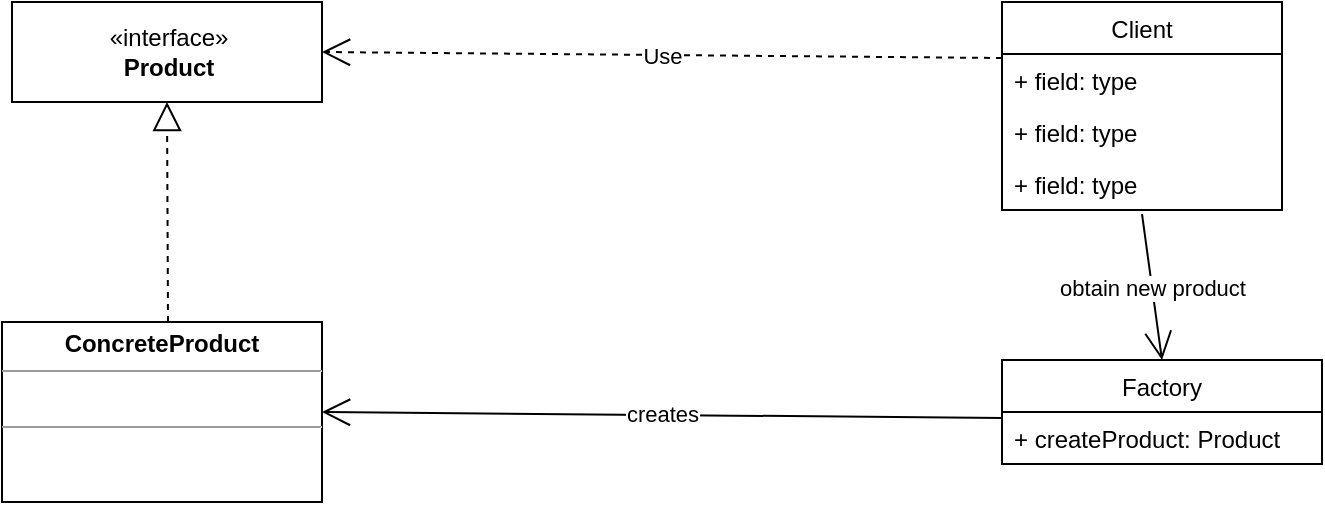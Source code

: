 <mxfile version="11.1.4" type="device"><diagram id="jxCJshNqgplc962GEOwD" name="Page-1"><mxGraphModel dx="868" dy="506" grid="1" gridSize="10" guides="1" tooltips="1" connect="1" arrows="1" fold="1" page="1" pageScale="1" pageWidth="850" pageHeight="1100" math="0" shadow="0"><root><mxCell id="0"/><mxCell id="1" parent="0"/><mxCell id="Qt1zuaHzGbEqb0cUENfY-1" value="«interface»&lt;br&gt;&lt;b&gt;Product&lt;/b&gt;" style="html=1;" parent="1" vertex="1"><mxGeometry x="45" y="40" width="155" height="50" as="geometry"/></mxCell><mxCell id="Qt1zuaHzGbEqb0cUENfY-2" value="Factory" style="swimlane;fontStyle=0;childLayout=stackLayout;horizontal=1;startSize=26;fillColor=none;horizontalStack=0;resizeParent=1;resizeParentMax=0;resizeLast=0;collapsible=1;marginBottom=0;" parent="1" vertex="1"><mxGeometry x="540" y="219" width="160" height="52" as="geometry"/></mxCell><mxCell id="Qt1zuaHzGbEqb0cUENfY-3" value="+ createProduct: Product" style="text;strokeColor=none;fillColor=none;align=left;verticalAlign=top;spacingLeft=4;spacingRight=4;overflow=hidden;rotatable=0;points=[[0,0.5],[1,0.5]];portConstraint=eastwest;" parent="Qt1zuaHzGbEqb0cUENfY-2" vertex="1"><mxGeometry y="26" width="160" height="26" as="geometry"/></mxCell><mxCell id="Qt1zuaHzGbEqb0cUENfY-6" value="&lt;p style=&quot;margin: 0px ; margin-top: 4px ; text-align: center&quot;&gt;&lt;b&gt;ConcreteProduct&lt;/b&gt;&lt;/p&gt;&lt;hr size=&quot;1&quot;&gt;&lt;p style=&quot;margin: 0px ; margin-left: 4px&quot;&gt;&lt;br&gt;&lt;/p&gt;&lt;hr size=&quot;1&quot;&gt;&lt;p style=&quot;margin: 0px ; margin-left: 4px&quot;&gt;&lt;br&gt;&lt;/p&gt;" style="verticalAlign=top;align=left;overflow=fill;fontSize=12;fontFamily=Helvetica;html=1;" parent="1" vertex="1"><mxGeometry x="40" y="200" width="160" height="90" as="geometry"/></mxCell><mxCell id="Qt1zuaHzGbEqb0cUENfY-7" value="Client" style="swimlane;fontStyle=0;childLayout=stackLayout;horizontal=1;startSize=26;fillColor=none;horizontalStack=0;resizeParent=1;resizeParentMax=0;resizeLast=0;collapsible=1;marginBottom=0;" parent="1" vertex="1"><mxGeometry x="540" y="40" width="140" height="104" as="geometry"/></mxCell><mxCell id="Qt1zuaHzGbEqb0cUENfY-8" value="+ field: type" style="text;strokeColor=none;fillColor=none;align=left;verticalAlign=top;spacingLeft=4;spacingRight=4;overflow=hidden;rotatable=0;points=[[0,0.5],[1,0.5]];portConstraint=eastwest;" parent="Qt1zuaHzGbEqb0cUENfY-7" vertex="1"><mxGeometry y="26" width="140" height="26" as="geometry"/></mxCell><mxCell id="Qt1zuaHzGbEqb0cUENfY-9" value="+ field: type" style="text;strokeColor=none;fillColor=none;align=left;verticalAlign=top;spacingLeft=4;spacingRight=4;overflow=hidden;rotatable=0;points=[[0,0.5],[1,0.5]];portConstraint=eastwest;" parent="Qt1zuaHzGbEqb0cUENfY-7" vertex="1"><mxGeometry y="52" width="140" height="26" as="geometry"/></mxCell><mxCell id="Qt1zuaHzGbEqb0cUENfY-10" value="+ field: type" style="text;strokeColor=none;fillColor=none;align=left;verticalAlign=top;spacingLeft=4;spacingRight=4;overflow=hidden;rotatable=0;points=[[0,0.5],[1,0.5]];portConstraint=eastwest;" parent="Qt1zuaHzGbEqb0cUENfY-7" vertex="1"><mxGeometry y="78" width="140" height="26" as="geometry"/></mxCell><mxCell id="Qt1zuaHzGbEqb0cUENfY-11" value="" style="endArrow=block;dashed=1;endFill=0;endSize=12;html=1;entryX=0.5;entryY=1;entryDx=0;entryDy=0;" parent="1" target="Qt1zuaHzGbEqb0cUENfY-1" edge="1"><mxGeometry width="160" relative="1" as="geometry"><mxPoint x="123" y="200" as="sourcePoint"/><mxPoint x="210" y="170" as="targetPoint"/></mxGeometry></mxCell><mxCell id="Qt1zuaHzGbEqb0cUENfY-13" value="Use" style="endArrow=open;endSize=12;dashed=1;html=1;exitX=0;exitY=0.077;exitDx=0;exitDy=0;exitPerimeter=0;entryX=1;entryY=0.5;entryDx=0;entryDy=0;" parent="1" source="Qt1zuaHzGbEqb0cUENfY-8" target="Qt1zuaHzGbEqb0cUENfY-1" edge="1"><mxGeometry width="160" relative="1" as="geometry"><mxPoint x="260" y="70" as="sourcePoint"/><mxPoint x="420" y="70" as="targetPoint"/></mxGeometry></mxCell><mxCell id="Qt1zuaHzGbEqb0cUENfY-14" value="obtain new product" style="endArrow=open;endFill=1;endSize=12;html=1;exitX=0.5;exitY=1.077;exitDx=0;exitDy=0;exitPerimeter=0;entryX=0.5;entryY=0;entryDx=0;entryDy=0;" parent="1" source="Qt1zuaHzGbEqb0cUENfY-10" target="Qt1zuaHzGbEqb0cUENfY-2" edge="1"><mxGeometry width="160" relative="1" as="geometry"><mxPoint x="520" y="190" as="sourcePoint"/><mxPoint x="680" y="190" as="targetPoint"/></mxGeometry></mxCell><mxCell id="Qt1zuaHzGbEqb0cUENfY-15" value="creates" style="endArrow=open;endFill=1;endSize=12;html=1;exitX=0;exitY=0.115;exitDx=0;exitDy=0;exitPerimeter=0;entryX=1;entryY=0.5;entryDx=0;entryDy=0;" parent="1" source="Qt1zuaHzGbEqb0cUENfY-3" target="Qt1zuaHzGbEqb0cUENfY-6" edge="1"><mxGeometry width="160" relative="1" as="geometry"><mxPoint x="290" y="244" as="sourcePoint"/><mxPoint x="450" y="244" as="targetPoint"/></mxGeometry></mxCell></root></mxGraphModel></diagram></mxfile>